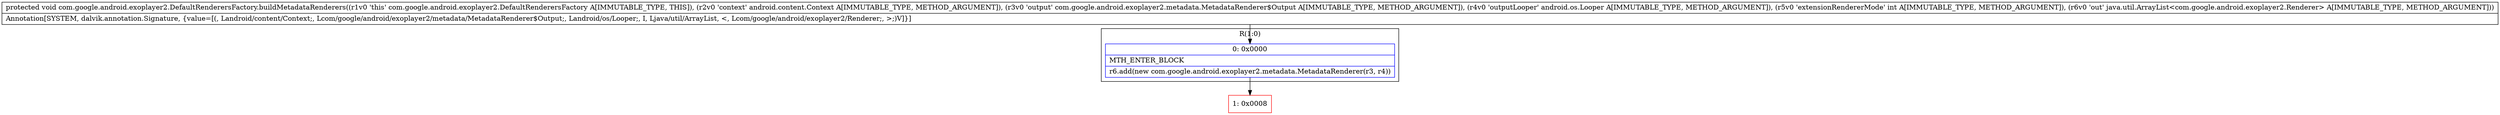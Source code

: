 digraph "CFG forcom.google.android.exoplayer2.DefaultRenderersFactory.buildMetadataRenderers(Landroid\/content\/Context;Lcom\/google\/android\/exoplayer2\/metadata\/MetadataRenderer$Output;Landroid\/os\/Looper;ILjava\/util\/ArrayList;)V" {
subgraph cluster_Region_1336364855 {
label = "R(1:0)";
node [shape=record,color=blue];
Node_0 [shape=record,label="{0\:\ 0x0000|MTH_ENTER_BLOCK\l|r6.add(new com.google.android.exoplayer2.metadata.MetadataRenderer(r3, r4))\l}"];
}
Node_1 [shape=record,color=red,label="{1\:\ 0x0008}"];
MethodNode[shape=record,label="{protected void com.google.android.exoplayer2.DefaultRenderersFactory.buildMetadataRenderers((r1v0 'this' com.google.android.exoplayer2.DefaultRenderersFactory A[IMMUTABLE_TYPE, THIS]), (r2v0 'context' android.content.Context A[IMMUTABLE_TYPE, METHOD_ARGUMENT]), (r3v0 'output' com.google.android.exoplayer2.metadata.MetadataRenderer$Output A[IMMUTABLE_TYPE, METHOD_ARGUMENT]), (r4v0 'outputLooper' android.os.Looper A[IMMUTABLE_TYPE, METHOD_ARGUMENT]), (r5v0 'extensionRendererMode' int A[IMMUTABLE_TYPE, METHOD_ARGUMENT]), (r6v0 'out' java.util.ArrayList\<com.google.android.exoplayer2.Renderer\> A[IMMUTABLE_TYPE, METHOD_ARGUMENT]))  | Annotation[SYSTEM, dalvik.annotation.Signature, \{value=[(, Landroid\/content\/Context;, Lcom\/google\/android\/exoplayer2\/metadata\/MetadataRenderer$Output;, Landroid\/os\/Looper;, I, Ljava\/util\/ArrayList, \<, Lcom\/google\/android\/exoplayer2\/Renderer;, \>;)V]\}]\l}"];
MethodNode -> Node_0;
Node_0 -> Node_1;
}

